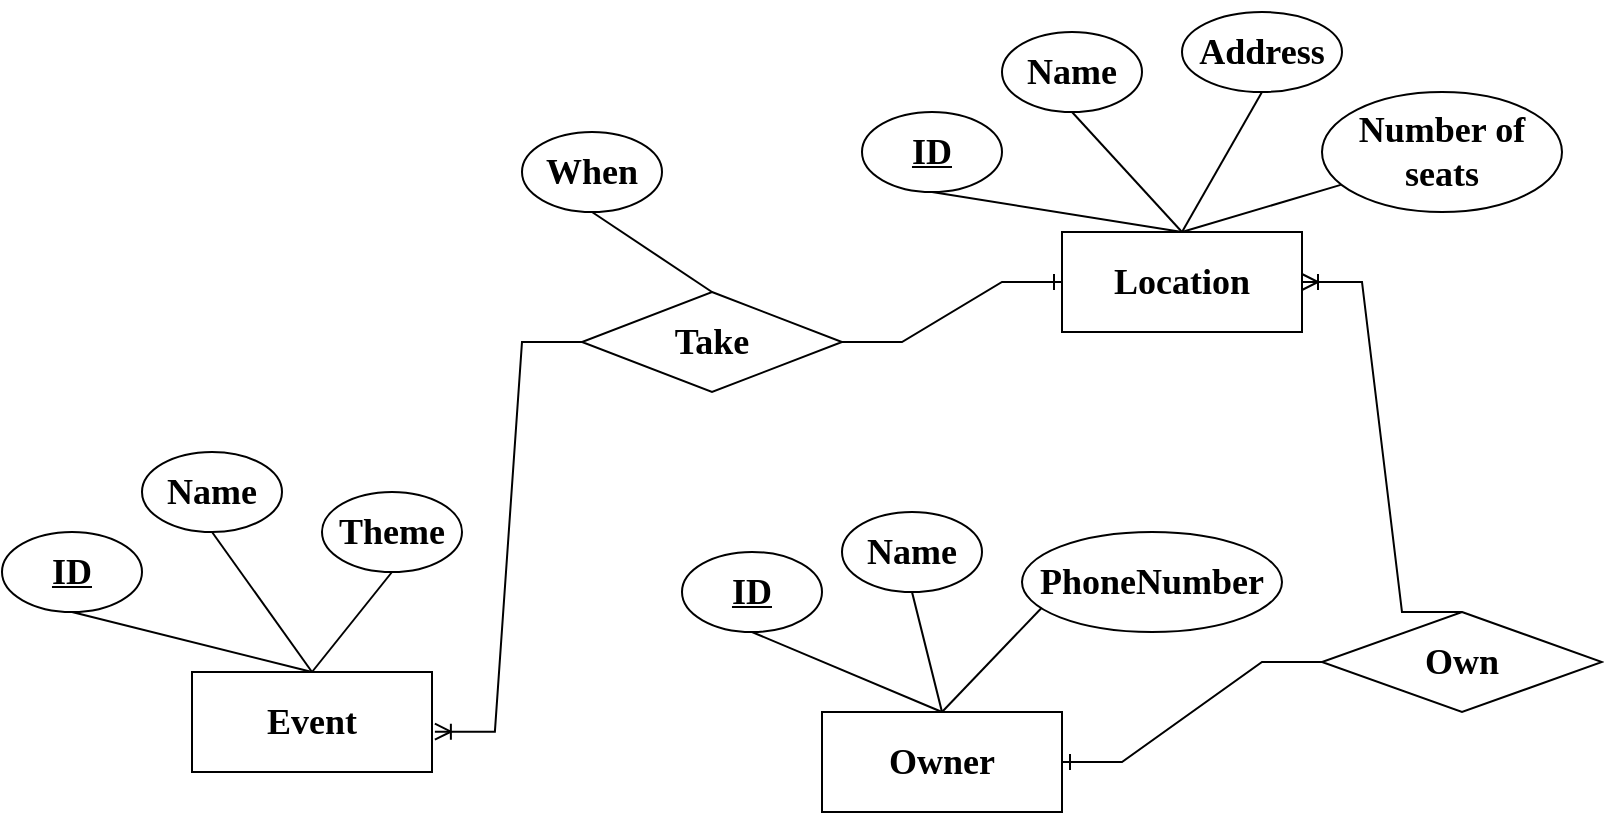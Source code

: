 <mxfile version="22.1.2" type="device">
  <diagram name="Страница — 1" id="JRdL7RUdXmJtGYQSHJFw">
    <mxGraphModel dx="1125" dy="658" grid="1" gridSize="10" guides="1" tooltips="1" connect="1" arrows="1" fold="1" page="1" pageScale="1" pageWidth="1654" pageHeight="2336" math="0" shadow="0">
      <root>
        <mxCell id="0" />
        <mxCell id="1" parent="0" />
        <mxCell id="7RiF_T1EKZPN1kEEkdLZ-1" value="&lt;h2&gt;&lt;font face=&quot;Times New Roman&quot;&gt;Location&lt;/font&gt;&lt;/h2&gt;" style="rounded=0;whiteSpace=wrap;html=1;align=center;" vertex="1" parent="1">
          <mxGeometry x="990" y="440" width="120" height="50" as="geometry" />
        </mxCell>
        <mxCell id="7RiF_T1EKZPN1kEEkdLZ-2" value="&lt;h2&gt;&lt;font face=&quot;Times New Roman&quot;&gt;ID&lt;/font&gt;&lt;/h2&gt;" style="ellipse;whiteSpace=wrap;html=1;fontStyle=4" vertex="1" parent="1">
          <mxGeometry x="890" y="380" width="70" height="40" as="geometry" />
        </mxCell>
        <mxCell id="7RiF_T1EKZPN1kEEkdLZ-3" value="&lt;h2&gt;&lt;font face=&quot;Times New Roman&quot;&gt;Name&lt;/font&gt;&lt;/h2&gt;" style="ellipse;whiteSpace=wrap;html=1;" vertex="1" parent="1">
          <mxGeometry x="960" y="340" width="70" height="40" as="geometry" />
        </mxCell>
        <mxCell id="7RiF_T1EKZPN1kEEkdLZ-5" value="&lt;h2&gt;&lt;font face=&quot;Times New Roman&quot;&gt;Address&lt;/font&gt;&lt;/h2&gt;" style="ellipse;whiteSpace=wrap;html=1;" vertex="1" parent="1">
          <mxGeometry x="1050" y="330" width="80" height="40" as="geometry" />
        </mxCell>
        <mxCell id="7RiF_T1EKZPN1kEEkdLZ-6" value="&lt;h2&gt;&lt;font face=&quot;Times New Roman&quot;&gt;Number of seats&lt;/font&gt;&lt;/h2&gt;" style="ellipse;whiteSpace=wrap;html=1;" vertex="1" parent="1">
          <mxGeometry x="1120" y="370" width="120" height="60" as="geometry" />
        </mxCell>
        <mxCell id="7RiF_T1EKZPN1kEEkdLZ-7" value="" style="endArrow=none;html=1;rounded=0;exitX=0.5;exitY=0;exitDx=0;exitDy=0;entryX=0.5;entryY=1;entryDx=0;entryDy=0;" edge="1" parent="1" source="7RiF_T1EKZPN1kEEkdLZ-1" target="7RiF_T1EKZPN1kEEkdLZ-2">
          <mxGeometry width="50" height="50" relative="1" as="geometry">
            <mxPoint x="1080" y="400" as="sourcePoint" />
            <mxPoint x="940" y="400" as="targetPoint" />
          </mxGeometry>
        </mxCell>
        <mxCell id="7RiF_T1EKZPN1kEEkdLZ-9" value="" style="endArrow=none;html=1;rounded=0;entryX=0.5;entryY=0;entryDx=0;entryDy=0;exitX=0.5;exitY=1;exitDx=0;exitDy=0;" edge="1" parent="1" source="7RiF_T1EKZPN1kEEkdLZ-3" target="7RiF_T1EKZPN1kEEkdLZ-1">
          <mxGeometry width="50" height="50" relative="1" as="geometry">
            <mxPoint x="1000" y="400" as="sourcePoint" />
            <mxPoint x="1050" y="350" as="targetPoint" />
          </mxGeometry>
        </mxCell>
        <mxCell id="7RiF_T1EKZPN1kEEkdLZ-10" value="" style="endArrow=none;html=1;rounded=0;entryX=0.5;entryY=0;entryDx=0;entryDy=0;exitX=0.5;exitY=1;exitDx=0;exitDy=0;" edge="1" parent="1" source="7RiF_T1EKZPN1kEEkdLZ-5" target="7RiF_T1EKZPN1kEEkdLZ-1">
          <mxGeometry width="50" height="50" relative="1" as="geometry">
            <mxPoint x="1049" y="390" as="sourcePoint" />
            <mxPoint x="1060" y="440" as="targetPoint" />
          </mxGeometry>
        </mxCell>
        <mxCell id="7RiF_T1EKZPN1kEEkdLZ-11" value="" style="endArrow=none;html=1;rounded=0;entryX=0.5;entryY=0;entryDx=0;entryDy=0;exitX=0.078;exitY=0.774;exitDx=0;exitDy=0;exitPerimeter=0;" edge="1" parent="1" source="7RiF_T1EKZPN1kEEkdLZ-6" target="7RiF_T1EKZPN1kEEkdLZ-1">
          <mxGeometry width="50" height="50" relative="1" as="geometry">
            <mxPoint x="1140" y="400" as="sourcePoint" />
            <mxPoint x="1060" y="440" as="targetPoint" />
          </mxGeometry>
        </mxCell>
        <mxCell id="7RiF_T1EKZPN1kEEkdLZ-12" value="&lt;h2&gt;&lt;font face=&quot;Times New Roman&quot;&gt;Event&lt;/font&gt;&lt;/h2&gt;" style="rounded=0;whiteSpace=wrap;html=1;align=center;" vertex="1" parent="1">
          <mxGeometry x="555" y="660" width="120" height="50" as="geometry" />
        </mxCell>
        <mxCell id="7RiF_T1EKZPN1kEEkdLZ-13" value="&lt;h2&gt;&lt;font face=&quot;Times New Roman&quot;&gt;ID&lt;/font&gt;&lt;/h2&gt;" style="ellipse;whiteSpace=wrap;html=1;fontStyle=4" vertex="1" parent="1">
          <mxGeometry x="460" y="590" width="70" height="40" as="geometry" />
        </mxCell>
        <mxCell id="7RiF_T1EKZPN1kEEkdLZ-14" value="" style="endArrow=none;html=1;rounded=0;exitX=0.5;exitY=0;exitDx=0;exitDy=0;entryX=0.5;entryY=1;entryDx=0;entryDy=0;" edge="1" parent="1" source="7RiF_T1EKZPN1kEEkdLZ-12" target="7RiF_T1EKZPN1kEEkdLZ-13">
          <mxGeometry width="50" height="50" relative="1" as="geometry">
            <mxPoint x="1060" y="440" as="sourcePoint" />
            <mxPoint x="915" y="370" as="targetPoint" />
            <Array as="points" />
          </mxGeometry>
        </mxCell>
        <mxCell id="7RiF_T1EKZPN1kEEkdLZ-15" value="&lt;h2&gt;&lt;font face=&quot;Times New Roman&quot;&gt;Name&lt;/font&gt;&lt;/h2&gt;" style="ellipse;whiteSpace=wrap;html=1;" vertex="1" parent="1">
          <mxGeometry x="530" y="550" width="70" height="40" as="geometry" />
        </mxCell>
        <mxCell id="7RiF_T1EKZPN1kEEkdLZ-16" value="" style="endArrow=none;html=1;rounded=0;entryX=0.5;entryY=1;entryDx=0;entryDy=0;exitX=0.5;exitY=0;exitDx=0;exitDy=0;" edge="1" parent="1" source="7RiF_T1EKZPN1kEEkdLZ-12" target="7RiF_T1EKZPN1kEEkdLZ-15">
          <mxGeometry width="50" height="50" relative="1" as="geometry">
            <mxPoint x="470" y="440" as="sourcePoint" />
            <mxPoint x="750" y="410" as="targetPoint" />
          </mxGeometry>
        </mxCell>
        <mxCell id="7RiF_T1EKZPN1kEEkdLZ-17" value="&lt;h2&gt;&lt;font face=&quot;Times New Roman&quot;&gt;Theme&lt;/font&gt;&lt;/h2&gt;" style="ellipse;whiteSpace=wrap;html=1;" vertex="1" parent="1">
          <mxGeometry x="620" y="570" width="70" height="40" as="geometry" />
        </mxCell>
        <mxCell id="7RiF_T1EKZPN1kEEkdLZ-18" value="" style="endArrow=none;html=1;rounded=0;entryX=0.5;entryY=1;entryDx=0;entryDy=0;exitX=0.5;exitY=0;exitDx=0;exitDy=0;" edge="1" parent="1" source="7RiF_T1EKZPN1kEEkdLZ-12" target="7RiF_T1EKZPN1kEEkdLZ-17">
          <mxGeometry width="50" height="50" relative="1" as="geometry">
            <mxPoint x="470" y="440" as="sourcePoint" />
            <mxPoint x="445" y="340" as="targetPoint" />
          </mxGeometry>
        </mxCell>
        <mxCell id="7RiF_T1EKZPN1kEEkdLZ-19" value="&lt;h2&gt;&lt;font face=&quot;Times New Roman&quot;&gt;Take&lt;/font&gt;&lt;/h2&gt;" style="rhombus;whiteSpace=wrap;html=1;" vertex="1" parent="1">
          <mxGeometry x="750" y="470" width="130" height="50" as="geometry" />
        </mxCell>
        <mxCell id="7RiF_T1EKZPN1kEEkdLZ-20" value="" style="endArrow=none;html=1;rounded=0;exitX=0.5;exitY=0;exitDx=0;exitDy=0;entryX=0.5;entryY=1;entryDx=0;entryDy=0;" edge="1" parent="1" source="7RiF_T1EKZPN1kEEkdLZ-19" target="7RiF_T1EKZPN1kEEkdLZ-22">
          <mxGeometry width="50" height="50" relative="1" as="geometry">
            <mxPoint x="750" y="370" as="sourcePoint" />
            <mxPoint x="755" y="340" as="targetPoint" />
          </mxGeometry>
        </mxCell>
        <mxCell id="7RiF_T1EKZPN1kEEkdLZ-22" value="&lt;h2&gt;&lt;font face=&quot;Times New Roman&quot;&gt;When&lt;/font&gt;&lt;/h2&gt;" style="ellipse;whiteSpace=wrap;html=1;" vertex="1" parent="1">
          <mxGeometry x="720" y="390" width="70" height="40" as="geometry" />
        </mxCell>
        <mxCell id="7RiF_T1EKZPN1kEEkdLZ-26" value="" style="edgeStyle=entityRelationEdgeStyle;fontSize=12;html=1;endArrow=ERoneToMany;rounded=0;exitX=0;exitY=0.5;exitDx=0;exitDy=0;entryX=1.012;entryY=0.597;entryDx=0;entryDy=0;entryPerimeter=0;" edge="1" parent="1" source="7RiF_T1EKZPN1kEEkdLZ-19" target="7RiF_T1EKZPN1kEEkdLZ-12">
          <mxGeometry width="100" height="100" relative="1" as="geometry">
            <mxPoint x="590" y="550" as="sourcePoint" />
            <mxPoint x="600" y="440" as="targetPoint" />
            <Array as="points">
              <mxPoint x="730" y="335" />
              <mxPoint x="740" y="355" />
              <mxPoint x="650" y="555" />
              <mxPoint x="710" y="325" />
              <mxPoint x="720" y="285" />
            </Array>
          </mxGeometry>
        </mxCell>
        <mxCell id="7RiF_T1EKZPN1kEEkdLZ-46" value="" style="edgeStyle=entityRelationEdgeStyle;fontSize=12;html=1;endArrow=ERone;endFill=1;rounded=0;entryX=0;entryY=0.5;entryDx=0;entryDy=0;exitX=1;exitY=0.5;exitDx=0;exitDy=0;" edge="1" parent="1" source="7RiF_T1EKZPN1kEEkdLZ-19" target="7RiF_T1EKZPN1kEEkdLZ-1">
          <mxGeometry width="100" height="100" relative="1" as="geometry">
            <mxPoint x="730" y="680" as="sourcePoint" />
            <mxPoint x="830" y="580" as="targetPoint" />
          </mxGeometry>
        </mxCell>
        <mxCell id="7RiF_T1EKZPN1kEEkdLZ-50" value="&lt;h2&gt;&lt;font face=&quot;Times New Roman&quot;&gt;Own&lt;/font&gt;&lt;/h2&gt;" style="rhombus;whiteSpace=wrap;html=1;" vertex="1" parent="1">
          <mxGeometry x="1120" y="630" width="140" height="50" as="geometry" />
        </mxCell>
        <mxCell id="7RiF_T1EKZPN1kEEkdLZ-51" value="" style="edgeStyle=entityRelationEdgeStyle;fontSize=12;html=1;endArrow=ERoneToMany;rounded=0;entryX=1;entryY=0.5;entryDx=0;entryDy=0;exitX=0.5;exitY=0;exitDx=0;exitDy=0;" edge="1" parent="1" source="7RiF_T1EKZPN1kEEkdLZ-50" target="7RiF_T1EKZPN1kEEkdLZ-1">
          <mxGeometry width="100" height="100" relative="1" as="geometry">
            <mxPoint x="1120" y="575" as="sourcePoint" />
            <mxPoint x="1130" y="510" as="targetPoint" />
          </mxGeometry>
        </mxCell>
        <mxCell id="7RiF_T1EKZPN1kEEkdLZ-52" value="&lt;h2&gt;&lt;font face=&quot;Times New Roman&quot;&gt;Owner&lt;/font&gt;&lt;/h2&gt;" style="rounded=0;whiteSpace=wrap;html=1;align=center;" vertex="1" parent="1">
          <mxGeometry x="870" y="680" width="120" height="50" as="geometry" />
        </mxCell>
        <mxCell id="7RiF_T1EKZPN1kEEkdLZ-53" value="" style="edgeStyle=entityRelationEdgeStyle;fontSize=12;html=1;endArrow=ERone;endFill=1;rounded=0;exitX=0;exitY=0.5;exitDx=0;exitDy=0;entryX=1;entryY=0.5;entryDx=0;entryDy=0;" edge="1" parent="1" source="7RiF_T1EKZPN1kEEkdLZ-50" target="7RiF_T1EKZPN1kEEkdLZ-52">
          <mxGeometry width="100" height="100" relative="1" as="geometry">
            <mxPoint x="940" y="570" as="sourcePoint" />
            <mxPoint x="1240" y="720" as="targetPoint" />
          </mxGeometry>
        </mxCell>
        <mxCell id="7RiF_T1EKZPN1kEEkdLZ-54" value="&lt;h2&gt;&lt;font face=&quot;Times New Roman&quot;&gt;ID&lt;/font&gt;&lt;/h2&gt;" style="ellipse;whiteSpace=wrap;html=1;fontStyle=4" vertex="1" parent="1">
          <mxGeometry x="800" y="600" width="70" height="40" as="geometry" />
        </mxCell>
        <mxCell id="7RiF_T1EKZPN1kEEkdLZ-55" value="&lt;h2&gt;&lt;font face=&quot;Times New Roman&quot;&gt;Name&lt;/font&gt;&lt;/h2&gt;" style="ellipse;whiteSpace=wrap;html=1;" vertex="1" parent="1">
          <mxGeometry x="880" y="580" width="70" height="40" as="geometry" />
        </mxCell>
        <mxCell id="7RiF_T1EKZPN1kEEkdLZ-56" value="&lt;h2&gt;&lt;font face=&quot;Times New Roman&quot;&gt;PhoneNumber&lt;/font&gt;&lt;/h2&gt;" style="ellipse;whiteSpace=wrap;html=1;" vertex="1" parent="1">
          <mxGeometry x="970" y="590" width="130" height="50" as="geometry" />
        </mxCell>
        <mxCell id="7RiF_T1EKZPN1kEEkdLZ-57" value="" style="endArrow=none;html=1;rounded=0;entryX=0.5;entryY=1;entryDx=0;entryDy=0;exitX=0.5;exitY=0;exitDx=0;exitDy=0;" edge="1" parent="1" source="7RiF_T1EKZPN1kEEkdLZ-52" target="7RiF_T1EKZPN1kEEkdLZ-54">
          <mxGeometry width="50" height="50" relative="1" as="geometry">
            <mxPoint x="850" y="540" as="sourcePoint" />
            <mxPoint x="900" y="490" as="targetPoint" />
          </mxGeometry>
        </mxCell>
        <mxCell id="7RiF_T1EKZPN1kEEkdLZ-58" value="" style="endArrow=none;html=1;rounded=0;entryX=0.5;entryY=1;entryDx=0;entryDy=0;exitX=0.5;exitY=0;exitDx=0;exitDy=0;" edge="1" parent="1" source="7RiF_T1EKZPN1kEEkdLZ-52" target="7RiF_T1EKZPN1kEEkdLZ-55">
          <mxGeometry width="50" height="50" relative="1" as="geometry">
            <mxPoint x="1000" y="660" as="sourcePoint" />
            <mxPoint x="895" y="640" as="targetPoint" />
          </mxGeometry>
        </mxCell>
        <mxCell id="7RiF_T1EKZPN1kEEkdLZ-59" value="" style="endArrow=none;html=1;rounded=0;entryX=0.075;entryY=0.76;entryDx=0;entryDy=0;exitX=0.5;exitY=0;exitDx=0;exitDy=0;entryPerimeter=0;" edge="1" parent="1" source="7RiF_T1EKZPN1kEEkdLZ-52" target="7RiF_T1EKZPN1kEEkdLZ-56">
          <mxGeometry width="50" height="50" relative="1" as="geometry">
            <mxPoint x="1014" y="676" as="sourcePoint" />
            <mxPoint x="905" y="650" as="targetPoint" />
          </mxGeometry>
        </mxCell>
      </root>
    </mxGraphModel>
  </diagram>
</mxfile>
